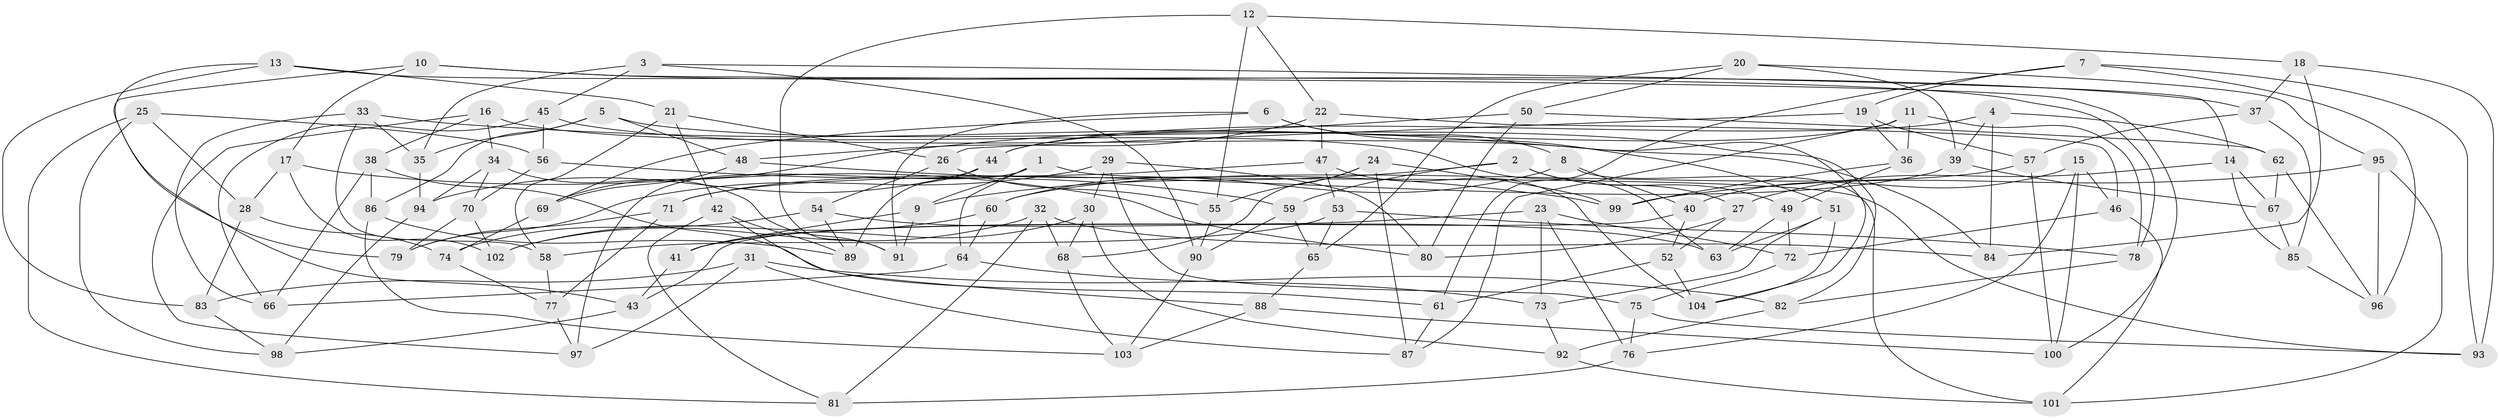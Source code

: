 // Generated by graph-tools (version 1.1) at 2025/57/03/09/25 04:57:48]
// undirected, 104 vertices, 208 edges
graph export_dot {
graph [start="1"]
  node [color=gray90,style=filled];
  1;
  2;
  3;
  4;
  5;
  6;
  7;
  8;
  9;
  10;
  11;
  12;
  13;
  14;
  15;
  16;
  17;
  18;
  19;
  20;
  21;
  22;
  23;
  24;
  25;
  26;
  27;
  28;
  29;
  30;
  31;
  32;
  33;
  34;
  35;
  36;
  37;
  38;
  39;
  40;
  41;
  42;
  43;
  44;
  45;
  46;
  47;
  48;
  49;
  50;
  51;
  52;
  53;
  54;
  55;
  56;
  57;
  58;
  59;
  60;
  61;
  62;
  63;
  64;
  65;
  66;
  67;
  68;
  69;
  70;
  71;
  72;
  73;
  74;
  75;
  76;
  77;
  78;
  79;
  80;
  81;
  82;
  83;
  84;
  85;
  86;
  87;
  88;
  89;
  90;
  91;
  92;
  93;
  94;
  95;
  96;
  97;
  98;
  99;
  100;
  101;
  102;
  103;
  104;
  1 -- 93;
  1 -- 97;
  1 -- 64;
  1 -- 9;
  2 -- 59;
  2 -- 9;
  2 -- 49;
  2 -- 27;
  3 -- 14;
  3 -- 35;
  3 -- 90;
  3 -- 45;
  4 -- 62;
  4 -- 44;
  4 -- 84;
  4 -- 39;
  5 -- 86;
  5 -- 35;
  5 -- 82;
  5 -- 48;
  6 -- 51;
  6 -- 69;
  6 -- 91;
  6 -- 8;
  7 -- 96;
  7 -- 19;
  7 -- 61;
  7 -- 93;
  8 -- 101;
  8 -- 60;
  8 -- 40;
  9 -- 91;
  9 -- 41;
  10 -- 100;
  10 -- 37;
  10 -- 17;
  10 -- 43;
  11 -- 78;
  11 -- 36;
  11 -- 87;
  11 -- 44;
  12 -- 22;
  12 -- 55;
  12 -- 18;
  12 -- 91;
  13 -- 83;
  13 -- 21;
  13 -- 78;
  13 -- 79;
  14 -- 27;
  14 -- 85;
  14 -- 67;
  15 -- 40;
  15 -- 76;
  15 -- 100;
  15 -- 46;
  16 -- 97;
  16 -- 63;
  16 -- 34;
  16 -- 38;
  17 -- 80;
  17 -- 102;
  17 -- 28;
  18 -- 84;
  18 -- 37;
  18 -- 93;
  19 -- 36;
  19 -- 57;
  19 -- 26;
  20 -- 65;
  20 -- 39;
  20 -- 50;
  20 -- 95;
  21 -- 58;
  21 -- 26;
  21 -- 42;
  22 -- 46;
  22 -- 47;
  22 -- 48;
  23 -- 76;
  23 -- 72;
  23 -- 73;
  23 -- 41;
  24 -- 99;
  24 -- 68;
  24 -- 55;
  24 -- 87;
  25 -- 28;
  25 -- 81;
  25 -- 98;
  25 -- 56;
  26 -- 54;
  26 -- 55;
  27 -- 52;
  27 -- 80;
  28 -- 83;
  28 -- 74;
  29 -- 79;
  29 -- 75;
  29 -- 30;
  29 -- 80;
  30 -- 68;
  30 -- 41;
  30 -- 92;
  31 -- 82;
  31 -- 83;
  31 -- 87;
  31 -- 97;
  32 -- 81;
  32 -- 84;
  32 -- 68;
  32 -- 102;
  33 -- 35;
  33 -- 84;
  33 -- 58;
  33 -- 66;
  34 -- 91;
  34 -- 70;
  34 -- 94;
  35 -- 94;
  36 -- 49;
  36 -- 99;
  37 -- 85;
  37 -- 57;
  38 -- 86;
  38 -- 61;
  38 -- 66;
  39 -- 67;
  39 -- 71;
  40 -- 43;
  40 -- 52;
  41 -- 43;
  42 -- 81;
  42 -- 88;
  42 -- 89;
  43 -- 98;
  44 -- 89;
  44 -- 94;
  45 -- 66;
  45 -- 56;
  45 -- 104;
  46 -- 72;
  46 -- 101;
  47 -- 71;
  47 -- 104;
  47 -- 53;
  48 -- 69;
  48 -- 99;
  49 -- 72;
  49 -- 63;
  50 -- 80;
  50 -- 69;
  50 -- 62;
  51 -- 104;
  51 -- 73;
  51 -- 63;
  52 -- 61;
  52 -- 104;
  53 -- 65;
  53 -- 78;
  53 -- 58;
  54 -- 63;
  54 -- 89;
  54 -- 74;
  55 -- 90;
  56 -- 59;
  56 -- 70;
  57 -- 100;
  57 -- 60;
  58 -- 77;
  59 -- 65;
  59 -- 90;
  60 -- 64;
  60 -- 102;
  61 -- 87;
  62 -- 96;
  62 -- 67;
  64 -- 66;
  64 -- 73;
  65 -- 88;
  67 -- 85;
  68 -- 103;
  69 -- 74;
  70 -- 79;
  70 -- 102;
  71 -- 79;
  71 -- 77;
  72 -- 75;
  73 -- 92;
  74 -- 77;
  75 -- 93;
  75 -- 76;
  76 -- 81;
  77 -- 97;
  78 -- 82;
  82 -- 92;
  83 -- 98;
  85 -- 96;
  86 -- 103;
  86 -- 89;
  88 -- 100;
  88 -- 103;
  90 -- 103;
  92 -- 101;
  94 -- 98;
  95 -- 101;
  95 -- 99;
  95 -- 96;
}
